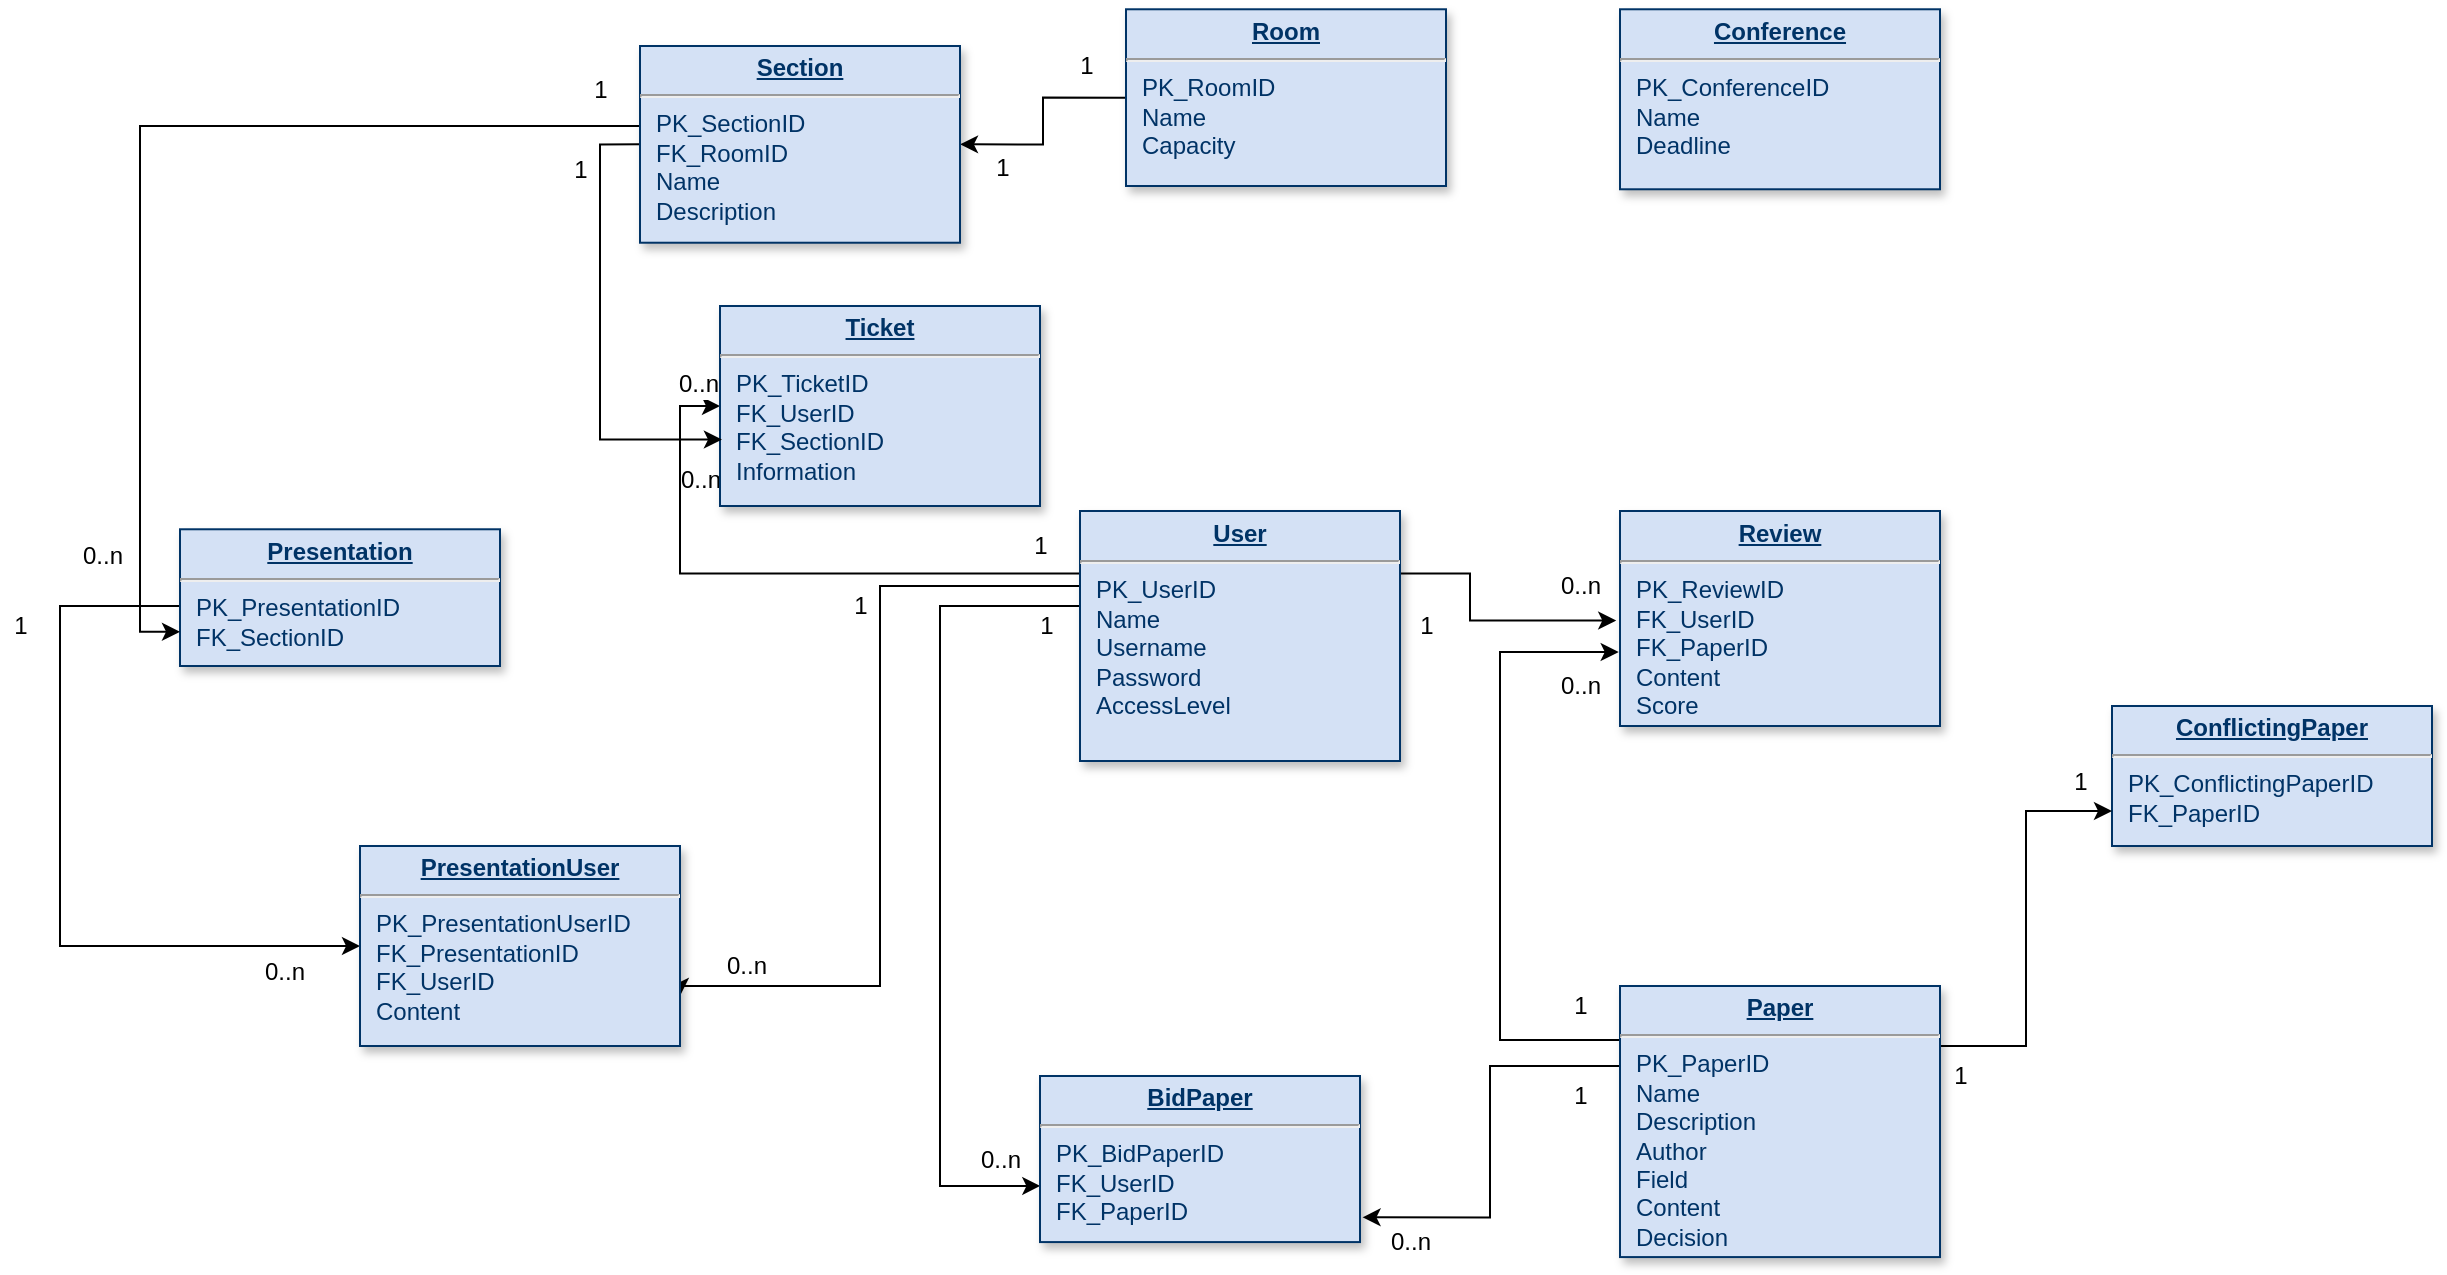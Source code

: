<mxfile type="device" version="12.9.6"><diagram id="efa7a0a1-bf9b-a30e-e6df-94a7791c09e9" name="Page-1"><mxGraphModel grid="1" shadow="0" math="0" background="#ffffff" pageHeight="1169" pageWidth="826" pageScale="1" page="1" fold="1" arrows="1" connect="1" tooltips="1" guides="1" gridSize="10" dy="603" dx="1840"><root><mxCell id="0"/><mxCell id="1" parent="0"/><mxCell id="bFKR2t3vFIx9Gp6ovZmO-128" parent="1" style="edgeStyle=orthogonalEdgeStyle;rounded=0;orthogonalLoop=1;jettySize=auto;html=1;exitX=0;exitY=0.5;exitDx=0;exitDy=0;entryX=1;entryY=0.5;entryDx=0;entryDy=0;" edge="1" target="25" source="19"><mxGeometry as="geometry" relative="1"/></mxCell><mxCell id="bFKR2t3vFIx9Gp6ovZmO-130" value="1" parent="bFKR2t3vFIx9Gp6ovZmO-128" vertex="1" style="text;html=1;align=center;verticalAlign=middle;resizable=0;points=[];labelBackgroundColor=#ffffff;" connectable="0"><mxGeometry as="geometry" y="12" x="0.837" relative="1"><mxPoint as="offset" x="11.61"/></mxGeometry></mxCell><mxCell id="19" value="&lt;p style=&quot;margin: 0px ; margin-top: 4px ; text-align: center ; text-decoration: underline&quot;&gt;&lt;strong&gt;Room&lt;/strong&gt;&lt;strong&gt;&lt;br&gt;&lt;/strong&gt;&lt;/p&gt;&lt;hr&gt;&lt;p style=&quot;margin: 0px ; margin-left: 8px&quot;&gt;PK_RoomID&lt;br&gt;Name&lt;/p&gt;&lt;p style=&quot;margin: 0px ; margin-left: 8px&quot;&gt;Capacity&lt;br&gt;&lt;/p&gt;" parent="1" vertex="1" style="verticalAlign=top;align=left;overflow=fill;fontSize=12;fontFamily=Helvetica;html=1;strokeColor=#003366;shadow=1;fillColor=#D4E1F5;fontColor=#003366"><mxGeometry as="geometry" height="88.36" width="160" y="51.64" x="333"/></mxCell><mxCell id="bFKR2t3vFIx9Gp6ovZmO-118" parent="1" style="edgeStyle=orthogonalEdgeStyle;rounded=0;orthogonalLoop=1;jettySize=auto;html=1;exitX=0;exitY=0.25;exitDx=0;exitDy=0;entryX=0;entryY=0.5;entryDx=0;entryDy=0;" edge="1" target="21" source="20"><mxGeometry as="geometry" relative="1"/></mxCell><mxCell id="bFKR2t3vFIx9Gp6ovZmO-120" value="0..n" parent="bFKR2t3vFIx9Gp6ovZmO-118" vertex="1" style="text;html=1;align=center;verticalAlign=middle;resizable=0;points=[];labelBackgroundColor=#ffffff;" connectable="0"><mxGeometry as="geometry" y="12" x="0.93" relative="1"><mxPoint as="offset" y="1"/></mxGeometry></mxCell><mxCell id="bFKR2t3vFIx9Gp6ovZmO-127" value="0..n" parent="bFKR2t3vFIx9Gp6ovZmO-118" vertex="1" style="text;html=1;align=center;verticalAlign=middle;resizable=0;points=[];labelBackgroundColor=#ffffff;" connectable="0"><mxGeometry as="geometry" y="-10" x="0.625" relative="1"><mxPoint as="offset"/></mxGeometry></mxCell><mxCell id="bFKR2t3vFIx9Gp6ovZmO-154" value="1" parent="bFKR2t3vFIx9Gp6ovZmO-118" vertex="1" style="text;html=1;align=center;verticalAlign=middle;resizable=0;points=[];labelBackgroundColor=#ffffff;" connectable="0"><mxGeometry as="geometry" y="8" x="-0.197" relative="1"><mxPoint as="offset" y="8.27" x="11.43"/></mxGeometry></mxCell><mxCell id="bFKR2t3vFIx9Gp6ovZmO-131" parent="1" style="edgeStyle=orthogonalEdgeStyle;rounded=0;orthogonalLoop=1;jettySize=auto;html=1;exitX=0;exitY=0.25;exitDx=0;exitDy=0;entryX=0.001;entryY=0.662;entryDx=0;entryDy=0;entryPerimeter=0;" edge="1" target="24" source="20"><mxGeometry as="geometry" relative="1"><Array as="points"><mxPoint y="350" x="310"/><mxPoint y="350" x="240"/><mxPoint y="640" x="240"/></Array></mxGeometry></mxCell><mxCell id="bFKR2t3vFIx9Gp6ovZmO-133" value="0..n&lt;br&gt;" parent="bFKR2t3vFIx9Gp6ovZmO-131" vertex="1" style="text;html=1;align=center;verticalAlign=middle;resizable=0;points=[];labelBackgroundColor=#ffffff;" connectable="0"><mxGeometry as="geometry" y="11" x="0.838" relative="1"><mxPoint as="offset" y="-2.44" x="14.14"/></mxGeometry></mxCell><mxCell id="bFKR2t3vFIx9Gp6ovZmO-144" parent="1" style="edgeStyle=orthogonalEdgeStyle;rounded=0;orthogonalLoop=1;jettySize=auto;html=1;exitX=1;exitY=0.25;exitDx=0;exitDy=0;entryX=0.953;entryY=1.363;entryDx=0;entryDy=0;entryPerimeter=0;" edge="1" target="bFKR2t3vFIx9Gp6ovZmO-140" source="20"><mxGeometry as="geometry" relative="1"/></mxCell><mxCell id="bFKR2t3vFIx9Gp6ovZmO-153" parent="1" style="edgeStyle=orthogonalEdgeStyle;rounded=0;orthogonalLoop=1;jettySize=auto;html=1;exitX=0;exitY=0.25;exitDx=0;exitDy=0;entryX=1;entryY=0.75;entryDx=0;entryDy=0;" edge="1" target="28" source="20"><mxGeometry as="geometry" relative="1"><Array as="points"><mxPoint y="340" x="310"/><mxPoint y="340" x="210"/><mxPoint y="540" x="210"/><mxPoint y="540" x="110"/></Array></mxGeometry></mxCell><mxCell id="20" value="&lt;p style=&quot;margin: 0px ; margin-top: 4px ; text-align: center ; text-decoration: underline&quot;&gt;&lt;strong&gt;User&lt;/strong&gt;&lt;/p&gt;&lt;hr&gt;&lt;p style=&quot;margin: 0px ; margin-left: 8px&quot;&gt;PK_UserID&lt;/p&gt;&lt;p style=&quot;margin: 0px ; margin-left: 8px&quot;&gt;Name&lt;/p&gt;&lt;p style=&quot;margin: 0px ; margin-left: 8px&quot;&gt;Username&lt;/p&gt;&lt;p style=&quot;margin: 0px ; margin-left: 8px&quot;&gt;Password&lt;/p&gt;&lt;p style=&quot;margin: 0px ; margin-left: 8px&quot;&gt;AccessLevel&lt;/p&gt;" parent="1" vertex="1" style="verticalAlign=top;align=left;overflow=fill;fontSize=12;fontFamily=Helvetica;html=1;strokeColor=#003366;shadow=1;fillColor=#D4E1F5;fontColor=#003366"><mxGeometry as="geometry" height="125" width="160" y="302.5" x="310.0"/></mxCell><mxCell id="21" value="&lt;p style=&quot;margin: 0px ; margin-top: 4px ; text-align: center ; text-decoration: underline&quot;&gt;&lt;b&gt;Ticket&lt;/b&gt;&lt;/p&gt;&lt;hr&gt;&lt;p style=&quot;margin: 0px ; margin-left: 8px&quot;&gt;PK_TicketID&lt;/p&gt;&lt;p style=&quot;margin: 0px ; margin-left: 8px&quot;&gt;FK_UserID&lt;/p&gt;&lt;p style=&quot;margin: 0px ; margin-left: 8px&quot;&gt;FK_SectionID&lt;/p&gt;&lt;p style=&quot;margin: 0px ; margin-left: 8px&quot;&gt;Information&lt;/p&gt;" parent="1" vertex="1" style="verticalAlign=top;align=left;overflow=fill;fontSize=12;fontFamily=Helvetica;html=1;strokeColor=#003366;shadow=1;fillColor=#D4E1F5;fontColor=#003366"><mxGeometry as="geometry" height="100" width="160" y="200" x="130"/></mxCell><mxCell id="bFKR2t3vFIx9Gp6ovZmO-148" parent="1" style="edgeStyle=orthogonalEdgeStyle;rounded=0;orthogonalLoop=1;jettySize=auto;html=1;exitX=0;exitY=0.5;exitDx=0;exitDy=0;entryX=0;entryY=0.5;entryDx=0;entryDy=0;" edge="1" target="28" source="22"><mxGeometry as="geometry" relative="1"><Array as="points"><mxPoint y="350" x="-140"/><mxPoint y="350" x="-200"/><mxPoint y="520" x="-200"/></Array></mxGeometry></mxCell><mxCell id="bFKR2t3vFIx9Gp6ovZmO-152" value="0..n&lt;br&gt;" parent="bFKR2t3vFIx9Gp6ovZmO-148" vertex="1" style="text;html=1;align=center;verticalAlign=middle;resizable=0;points=[];labelBackgroundColor=#ffffff;" connectable="0"><mxGeometry as="geometry" y="-13" x="0.802" relative="1"><mxPoint as="offset"/></mxGeometry></mxCell><mxCell id="22" value="&lt;p style=&quot;margin: 0px ; margin-top: 4px ; text-align: center ; text-decoration: underline&quot;&gt;&lt;strong&gt;Presentation&lt;/strong&gt;&lt;strong&gt;&lt;br&gt;&lt;/strong&gt;&lt;/p&gt;&lt;hr&gt;&lt;p style=&quot;margin: 0px ; margin-left: 8px&quot;&gt;PK_PresentationID&lt;/p&gt;&lt;p style=&quot;margin: 0px ; margin-left: 8px&quot;&gt;FK_SectionID&lt;/p&gt;&lt;p style=&quot;margin: 0px ; margin-left: 8px&quot;&gt;&lt;br&gt;&lt;/p&gt;" parent="1" vertex="1" style="verticalAlign=top;align=left;overflow=fill;fontSize=12;fontFamily=Helvetica;html=1;strokeColor=#003366;shadow=1;fillColor=#D4E1F5;fontColor=#003366"><mxGeometry as="geometry" height="68.36" width="160" y="311.64" x="-140"/></mxCell><mxCell id="23" value="&lt;p style=&quot;margin: 0px ; margin-top: 4px ; text-align: center ; text-decoration: underline&quot;&gt;&lt;strong&gt;Review&lt;/strong&gt;&lt;strong&gt;&lt;br&gt;&lt;/strong&gt;&lt;/p&gt;&lt;hr&gt;&lt;p style=&quot;margin: 0px ; margin-left: 8px&quot;&gt;PK_ReviewID&lt;/p&gt;&lt;p style=&quot;margin: 0px ; margin-left: 8px&quot;&gt;FK_UserID&lt;/p&gt;&lt;p style=&quot;margin: 0px ; margin-left: 8px&quot;&gt;FK_PaperID&lt;/p&gt;&lt;p style=&quot;margin: 0px ; margin-left: 8px&quot;&gt;Content&lt;/p&gt;&lt;p style=&quot;margin: 0px ; margin-left: 8px&quot;&gt;Score&lt;/p&gt;" parent="1" vertex="1" style="verticalAlign=top;align=left;overflow=fill;fontSize=12;fontFamily=Helvetica;html=1;strokeColor=#003366;shadow=1;fillColor=#D4E1F5;fontColor=#003366"><mxGeometry as="geometry" height="107.5" width="160" y="302.5" x="580"/></mxCell><mxCell id="24" value="&lt;p style=&quot;margin: 0px ; margin-top: 4px ; text-align: center ; text-decoration: underline&quot;&gt;&lt;strong&gt;BidPaper&lt;/strong&gt;&lt;strong&gt;&lt;br&gt;&lt;/strong&gt;&lt;/p&gt;&lt;hr&gt;&lt;p style=&quot;margin: 0px ; margin-left: 8px&quot;&gt;PK_BidPaperID&lt;/p&gt;&lt;p style=&quot;margin: 0px ; margin-left: 8px&quot;&gt;FK_UserID&lt;/p&gt;&lt;p style=&quot;margin: 0px ; margin-left: 8px&quot;&gt;FK_PaperID&lt;/p&gt;&lt;p style=&quot;margin: 0px ; margin-left: 8px&quot;&gt;&lt;br&gt;&lt;/p&gt;" parent="1" vertex="1" style="verticalAlign=top;align=left;overflow=fill;fontSize=12;fontFamily=Helvetica;html=1;strokeColor=#003366;shadow=1;fillColor=#D4E1F5;fontColor=#003366"><mxGeometry as="geometry" height="83.04" width="160" y="585" x="290"/></mxCell><mxCell id="bFKR2t3vFIx9Gp6ovZmO-122" parent="1" style="edgeStyle=orthogonalEdgeStyle;rounded=0;orthogonalLoop=1;jettySize=auto;html=1;exitX=0;exitY=0.5;exitDx=0;exitDy=0;entryX=0.006;entryY=0.668;entryDx=0;entryDy=0;entryPerimeter=0;" edge="1" target="21" source="25"><mxGeometry as="geometry" relative="1"/></mxCell><mxCell id="bFKR2t3vFIx9Gp6ovZmO-147" parent="1" style="edgeStyle=orthogonalEdgeStyle;rounded=0;orthogonalLoop=1;jettySize=auto;html=1;exitX=0;exitY=0.25;exitDx=0;exitDy=0;entryX=0;entryY=0.75;entryDx=0;entryDy=0;" edge="1" target="22" source="25"><mxGeometry as="geometry" relative="1"><Array as="points"><mxPoint y="110" x="90"/><mxPoint y="110" x="-160"/><mxPoint y="363" x="-160"/></Array></mxGeometry></mxCell><mxCell id="25" value="&lt;p style=&quot;margin: 0px ; margin-top: 4px ; text-align: center ; text-decoration: underline&quot;&gt;&lt;strong&gt;Section&lt;/strong&gt;&lt;strong&gt;&lt;br&gt;&lt;/strong&gt;&lt;/p&gt;&lt;hr&gt;&lt;p style=&quot;margin: 0px ; margin-left: 8px&quot;&gt;PK_SectionID&lt;/p&gt;&lt;p style=&quot;margin: 0px ; margin-left: 8px&quot;&gt;FK_RoomID&lt;/p&gt;&lt;p style=&quot;margin: 0px ; margin-left: 8px&quot;&gt;Name&lt;/p&gt;&lt;p style=&quot;margin: 0px ; margin-left: 8px&quot;&gt;Description&lt;/p&gt;&lt;p style=&quot;margin: 0px ; margin-left: 8px&quot;&gt;&lt;br&gt;&lt;/p&gt;&lt;p style=&quot;margin: 0px ; margin-left: 8px&quot;&gt;&lt;br&gt;&lt;/p&gt;&lt;p style=&quot;margin: 0px ; margin-left: 8px&quot;&gt;&lt;br&gt;&lt;/p&gt;" parent="1" vertex="1" style="verticalAlign=top;align=left;overflow=fill;fontSize=12;fontFamily=Helvetica;html=1;strokeColor=#003366;shadow=1;fillColor=#D4E1F5;fontColor=#003366"><mxGeometry as="geometry" height="98.36" width="160" y="70" x="90"/></mxCell><mxCell id="27" value="&lt;p style=&quot;margin: 0px ; margin-top: 4px ; text-align: center ; text-decoration: underline&quot;&gt;&lt;strong&gt;ConflictingPaper&lt;/strong&gt;&lt;/p&gt;&lt;hr&gt;&lt;p style=&quot;margin: 0px ; margin-left: 8px&quot;&gt;PK_ConflictingPaperID&lt;br&gt;&lt;/p&gt;&lt;p style=&quot;margin: 0px ; margin-left: 8px&quot;&gt;FK_PaperID&lt;/p&gt;&lt;p style=&quot;margin: 0px ; margin-left: 8px&quot;&gt;&lt;br&gt;&lt;/p&gt;" parent="1" vertex="1" style="verticalAlign=top;align=left;overflow=fill;fontSize=12;fontFamily=Helvetica;html=1;strokeColor=#003366;shadow=1;fillColor=#D4E1F5;fontColor=#003366"><mxGeometry as="geometry" height="70" width="160" y="400" x="826"/></mxCell><mxCell id="28" value="&lt;p style=&quot;margin: 0px ; margin-top: 4px ; text-align: center ; text-decoration: underline&quot;&gt;&lt;strong&gt;PresentationUser&lt;/strong&gt;&lt;/p&gt;&lt;hr&gt;&lt;p style=&quot;margin: 0px ; margin-left: 8px&quot;&gt;PK_PresentationUserID&lt;/p&gt;&lt;p style=&quot;margin: 0px ; margin-left: 8px&quot;&gt;FK_PresentationID&lt;/p&gt;&lt;p style=&quot;margin: 0px ; margin-left: 8px&quot;&gt;FK_UserID&lt;/p&gt;&lt;p style=&quot;margin: 0px ; margin-left: 8px&quot;&gt;Content&lt;/p&gt;" parent="1" vertex="1" style="verticalAlign=top;align=left;overflow=fill;fontSize=12;fontFamily=Helvetica;html=1;strokeColor=#003366;shadow=1;fillColor=#D4E1F5;fontColor=#003366"><mxGeometry as="geometry" height="100" width="160" y="470" x="-50"/></mxCell><mxCell id="bFKR2t3vFIx9Gp6ovZmO-136" parent="1" style="edgeStyle=orthogonalEdgeStyle;rounded=0;orthogonalLoop=1;jettySize=auto;html=1;exitX=0;exitY=0.25;exitDx=0;exitDy=0;entryX=1.008;entryY=0.851;entryDx=0;entryDy=0;entryPerimeter=0;" edge="1" target="24" source="29"><mxGeometry as="geometry" relative="1"><Array as="points"><mxPoint y="580" x="580"/><mxPoint y="580" x="515"/><mxPoint y="656" x="515"/></Array></mxGeometry></mxCell><mxCell id="bFKR2t3vFIx9Gp6ovZmO-138" value="0..n&lt;br&gt;" parent="bFKR2t3vFIx9Gp6ovZmO-136" vertex="1" style="text;html=1;align=center;verticalAlign=middle;resizable=0;points=[];labelBackgroundColor=#ffffff;" connectable="0"><mxGeometry as="geometry" y="11" x="0.905" relative="1"><mxPoint as="offset" y="1.38" x="13.89"/></mxGeometry></mxCell><mxCell id="bFKR2t3vFIx9Gp6ovZmO-145" parent="1" style="edgeStyle=orthogonalEdgeStyle;rounded=0;orthogonalLoop=1;jettySize=auto;html=1;exitX=0;exitY=0.25;exitDx=0;exitDy=0;entryX=-0.004;entryY=0.656;entryDx=0;entryDy=0;entryPerimeter=0;" edge="1" target="23" source="29"><mxGeometry as="geometry" relative="1"><Array as="points"><mxPoint y="567" x="520"/><mxPoint y="373" x="520"/></Array></mxGeometry></mxCell><mxCell id="bFKR2t3vFIx9Gp6ovZmO-160" parent="1" style="edgeStyle=orthogonalEdgeStyle;rounded=0;orthogonalLoop=1;jettySize=auto;html=1;entryX=0;entryY=0.75;entryDx=0;entryDy=0;" edge="1" target="27" source="29"><mxGeometry as="geometry" relative="1"><Array as="points"><mxPoint y="570" x="783"/><mxPoint y="452" x="783"/></Array></mxGeometry></mxCell><mxCell id="29" value="&lt;p style=&quot;margin: 0px ; margin-top: 4px ; text-align: center ; text-decoration: underline&quot;&gt;&lt;strong&gt;Paper&lt;/strong&gt;&lt;strong&gt;&lt;br&gt;&lt;/strong&gt;&lt;/p&gt;&lt;hr&gt;&lt;p style=&quot;margin: 0px ; margin-left: 8px&quot;&gt;PK_PaperID&lt;br&gt;&lt;/p&gt;&lt;p style=&quot;margin: 0px ; margin-left: 8px&quot;&gt;Name&lt;/p&gt;&lt;p style=&quot;margin: 0px ; margin-left: 8px&quot;&gt;Description&lt;/p&gt;&lt;p style=&quot;margin: 0px ; margin-left: 8px&quot;&gt;Author&lt;/p&gt;&lt;p style=&quot;margin: 0px ; margin-left: 8px&quot;&gt;Field&lt;/p&gt;&lt;p style=&quot;margin: 0px ; margin-left: 8px&quot;&gt;Content&lt;/p&gt;&lt;p style=&quot;margin: 0px ; margin-left: 8px&quot;&gt;Decision&lt;/p&gt;&lt;p style=&quot;margin: 0px ; margin-left: 8px&quot;&gt;&lt;br&gt;&lt;/p&gt;" parent="1" vertex="1" style="verticalAlign=top;align=left;overflow=fill;fontSize=12;fontFamily=Helvetica;html=1;strokeColor=#003366;shadow=1;fillColor=#D4E1F5;fontColor=#003366"><mxGeometry as="geometry" height="135.54" width="160" y="540" x="580"/></mxCell><mxCell id="35" value="&lt;p style=&quot;margin: 0px ; margin-top: 4px ; text-align: center ; text-decoration: underline&quot;&gt;&lt;strong&gt;Conference&lt;/strong&gt;&lt;/p&gt;&lt;hr&gt;&lt;p style=&quot;margin: 0px ; margin-left: 8px&quot;&gt;PK_ConferenceID&lt;/p&gt;&lt;p style=&quot;margin: 0px ; margin-left: 8px&quot;&gt;Name&lt;/p&gt;&lt;p style=&quot;margin: 0px ; margin-left: 8px&quot;&gt;Deadline&lt;/p&gt;" parent="1" vertex="1" style="verticalAlign=top;align=left;overflow=fill;fontSize=12;fontFamily=Helvetica;html=1;strokeColor=#003366;shadow=1;fillColor=#D4E1F5;fontColor=#003366"><mxGeometry as="geometry" height="90" width="160" y="51.64" x="580"/></mxCell><mxCell id="bFKR2t3vFIx9Gp6ovZmO-119" value="1" parent="1" vertex="1" style="text;html=1;align=center;verticalAlign=middle;resizable=0;points=[];autosize=1;"><mxGeometry as="geometry" height="20" width="20" y="310" x="280"/></mxCell><mxCell id="bFKR2t3vFIx9Gp6ovZmO-124" value="1" parent="1" vertex="1" style="text;html=1;align=center;verticalAlign=middle;resizable=0;points=[];autosize=1;"><mxGeometry as="geometry" height="20" width="20" y="121.64" x="50"/></mxCell><mxCell id="bFKR2t3vFIx9Gp6ovZmO-129" value="1&lt;br&gt;" parent="1" vertex="1" style="text;html=1;align=center;verticalAlign=middle;resizable=0;points=[];autosize=1;"><mxGeometry as="geometry" height="20" width="20" y="70" x="303"/></mxCell><mxCell id="bFKR2t3vFIx9Gp6ovZmO-132" value="1" parent="1" vertex="1" style="text;html=1;align=center;verticalAlign=middle;resizable=0;points=[];autosize=1;"><mxGeometry as="geometry" height="20" width="20" y="350" x="283"/></mxCell><mxCell id="bFKR2t3vFIx9Gp6ovZmO-137" value="1&lt;br&gt;" parent="1" vertex="1" style="text;html=1;align=center;verticalAlign=middle;resizable=0;points=[];autosize=1;"><mxGeometry as="geometry" height="20" width="20" y="540" x="550"/></mxCell><mxCell id="bFKR2t3vFIx9Gp6ovZmO-140" value="0..n&lt;br&gt;" parent="1" vertex="1" style="text;html=1;align=center;verticalAlign=middle;resizable=0;points=[];autosize=1;"><mxGeometry as="geometry" height="20" width="40" y="330" x="540"/></mxCell><mxCell id="bFKR2t3vFIx9Gp6ovZmO-141" value="1&lt;br&gt;" parent="1" vertex="1" style="text;html=1;align=center;verticalAlign=middle;resizable=0;points=[];autosize=1;"><mxGeometry as="geometry" height="20" width="20" y="350" x="473"/></mxCell><mxCell id="bFKR2t3vFIx9Gp6ovZmO-146" value="0..n&lt;br&gt;" parent="1" vertex="1" style="text;html=1;align=center;verticalAlign=middle;resizable=0;points=[];autosize=1;"><mxGeometry as="geometry" height="20" width="40" y="380" x="540"/></mxCell><mxCell id="bFKR2t3vFIx9Gp6ovZmO-149" value="1" parent="1" vertex="1" style="text;html=1;align=center;verticalAlign=middle;resizable=0;points=[];autosize=1;"><mxGeometry as="geometry" height="20" width="20" y="81.64" x="60"/></mxCell><mxCell id="bFKR2t3vFIx9Gp6ovZmO-150" value="1" parent="1" vertex="1" style="text;html=1;align=center;verticalAlign=middle;resizable=0;points=[];autosize=1;"><mxGeometry as="geometry" height="20" width="20" y="350" x="-230"/></mxCell><mxCell id="bFKR2t3vFIx9Gp6ovZmO-151" value="0..n" parent="1" vertex="1" style="text;html=1;align=center;verticalAlign=middle;resizable=0;points=[];autosize=1;"><mxGeometry as="geometry" height="20" width="40" y="315" x="-199"/></mxCell><mxCell id="bFKR2t3vFIx9Gp6ovZmO-155" value="0..n" parent="1" vertex="1" style="text;html=1;align=center;verticalAlign=middle;resizable=0;points=[];autosize=1;"><mxGeometry as="geometry" height="20" width="40" y="520" x="123"/></mxCell><mxCell id="bFKR2t3vFIx9Gp6ovZmO-161" value="1&lt;br&gt;" parent="1" vertex="1" style="text;html=1;align=center;verticalAlign=middle;resizable=0;points=[];autosize=1;"><mxGeometry as="geometry" height="20" width="20" y="575" x="740"/></mxCell><mxCell id="bFKR2t3vFIx9Gp6ovZmO-162" value="1" parent="1" vertex="1" style="text;html=1;align=center;verticalAlign=middle;resizable=0;points=[];autosize=1;"><mxGeometry as="geometry" height="20" width="20" y="427.5" x="800"/></mxCell><mxCell id="bFKR2t3vFIx9Gp6ovZmO-163" value="1&lt;br&gt;" parent="1" vertex="1" style="text;html=1;align=center;verticalAlign=middle;resizable=0;points=[];autosize=1;"><mxGeometry as="geometry" height="20" width="20" y="585" x="550"/></mxCell></root></mxGraphModel></diagram></mxfile>